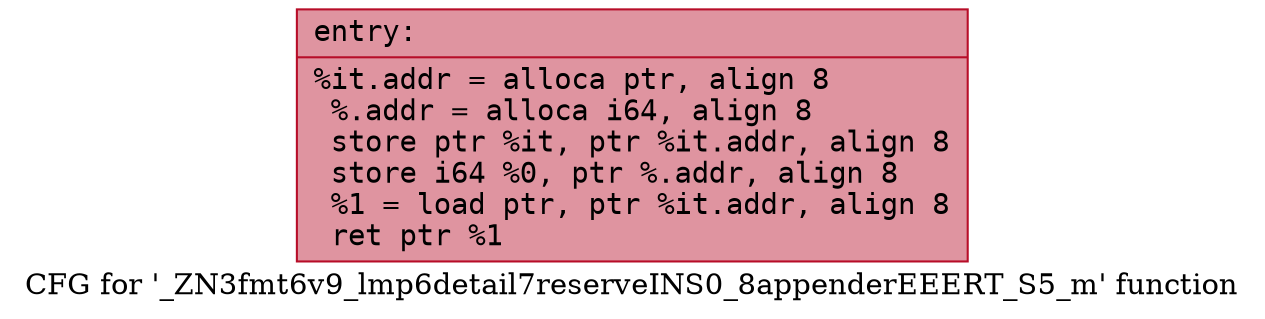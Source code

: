 digraph "CFG for '_ZN3fmt6v9_lmp6detail7reserveINS0_8appenderEEERT_S5_m' function" {
	label="CFG for '_ZN3fmt6v9_lmp6detail7reserveINS0_8appenderEEERT_S5_m' function";

	Node0x556bfeb5da40 [shape=record,color="#b70d28ff", style=filled, fillcolor="#b70d2870" fontname="Courier",label="{entry:\l|  %it.addr = alloca ptr, align 8\l  %.addr = alloca i64, align 8\l  store ptr %it, ptr %it.addr, align 8\l  store i64 %0, ptr %.addr, align 8\l  %1 = load ptr, ptr %it.addr, align 8\l  ret ptr %1\l}"];
}
